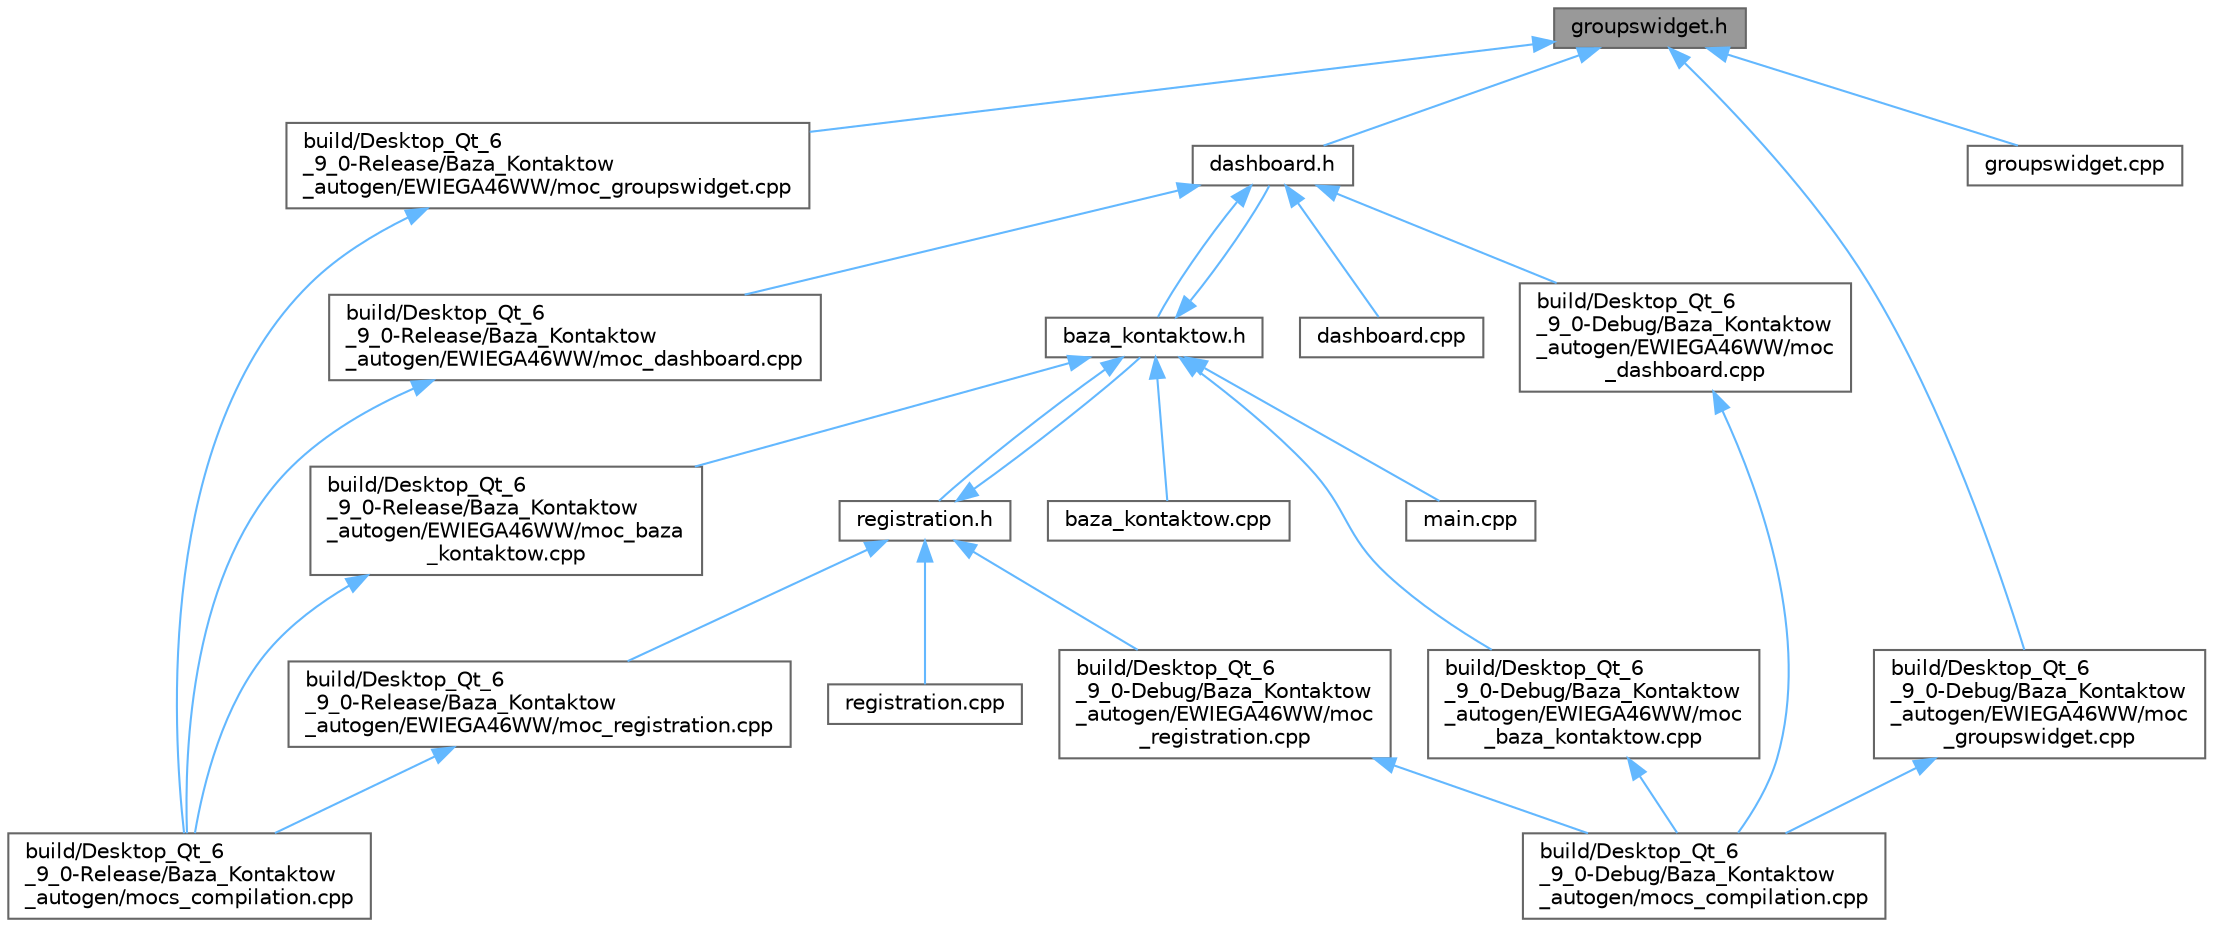 digraph "groupswidget.h"
{
 // LATEX_PDF_SIZE
  bgcolor="transparent";
  edge [fontname=Helvetica,fontsize=10,labelfontname=Helvetica,labelfontsize=10];
  node [fontname=Helvetica,fontsize=10,shape=box,height=0.2,width=0.4];
  Node1 [id="Node000001",label="groupswidget.h",height=0.2,width=0.4,color="gray40", fillcolor="grey60", style="filled", fontcolor="black",tooltip=" "];
  Node1 -> Node2 [id="edge1_Node000001_Node000002",dir="back",color="steelblue1",style="solid",tooltip=" "];
  Node2 [id="Node000002",label="build/Desktop_Qt_6\l_9_0-Debug/Baza_Kontaktow\l_autogen/EWIEGA46WW/moc\l_groupswidget.cpp",height=0.2,width=0.4,color="grey40", fillcolor="white", style="filled",URL="$Desktop__Qt__6__9__0-Debug_2Baza__Kontaktow__autogen_2EWIEGA46WW_2moc__groupswidget_8cpp.html",tooltip=" "];
  Node2 -> Node3 [id="edge2_Node000002_Node000003",dir="back",color="steelblue1",style="solid",tooltip=" "];
  Node3 [id="Node000003",label="build/Desktop_Qt_6\l_9_0-Debug/Baza_Kontaktow\l_autogen/mocs_compilation.cpp",height=0.2,width=0.4,color="grey40", fillcolor="white", style="filled",URL="$Desktop__Qt__6__9__0-Debug_2Baza__Kontaktow__autogen_2mocs__compilation_8cpp.html",tooltip=" "];
  Node1 -> Node4 [id="edge3_Node000001_Node000004",dir="back",color="steelblue1",style="solid",tooltip=" "];
  Node4 [id="Node000004",label="build/Desktop_Qt_6\l_9_0-Release/Baza_Kontaktow\l_autogen/EWIEGA46WW/moc_groupswidget.cpp",height=0.2,width=0.4,color="grey40", fillcolor="white", style="filled",URL="$Desktop__Qt__6__9__0-Release_2Baza__Kontaktow__autogen_2EWIEGA46WW_2moc__groupswidget_8cpp.html",tooltip=" "];
  Node4 -> Node5 [id="edge4_Node000004_Node000005",dir="back",color="steelblue1",style="solid",tooltip=" "];
  Node5 [id="Node000005",label="build/Desktop_Qt_6\l_9_0-Release/Baza_Kontaktow\l_autogen/mocs_compilation.cpp",height=0.2,width=0.4,color="grey40", fillcolor="white", style="filled",URL="$Desktop__Qt__6__9__0-Release_2Baza__Kontaktow__autogen_2mocs__compilation_8cpp.html",tooltip=" "];
  Node1 -> Node6 [id="edge5_Node000001_Node000006",dir="back",color="steelblue1",style="solid",tooltip=" "];
  Node6 [id="Node000006",label="dashboard.h",height=0.2,width=0.4,color="grey40", fillcolor="white", style="filled",URL="$dashboard_8h.html",tooltip=" "];
  Node6 -> Node7 [id="edge6_Node000006_Node000007",dir="back",color="steelblue1",style="solid",tooltip=" "];
  Node7 [id="Node000007",label="baza_kontaktow.h",height=0.2,width=0.4,color="grey40", fillcolor="white", style="filled",URL="$baza__kontaktow_8h.html",tooltip="Definicja klasy Baza_Kontaktow, głównego okna aplikacji, które pojawia się po uruchomieniu programu."];
  Node7 -> Node8 [id="edge7_Node000007_Node000008",dir="back",color="steelblue1",style="solid",tooltip=" "];
  Node8 [id="Node000008",label="baza_kontaktow.cpp",height=0.2,width=0.4,color="grey40", fillcolor="white", style="filled",URL="$baza__kontaktow_8cpp.html",tooltip=" "];
  Node7 -> Node9 [id="edge8_Node000007_Node000009",dir="back",color="steelblue1",style="solid",tooltip=" "];
  Node9 [id="Node000009",label="build/Desktop_Qt_6\l_9_0-Debug/Baza_Kontaktow\l_autogen/EWIEGA46WW/moc\l_baza_kontaktow.cpp",height=0.2,width=0.4,color="grey40", fillcolor="white", style="filled",URL="$Desktop__Qt__6__9__0-Debug_2Baza__Kontaktow__autogen_2EWIEGA46WW_2moc__baza__kontaktow_8cpp.html",tooltip=" "];
  Node9 -> Node3 [id="edge9_Node000009_Node000003",dir="back",color="steelblue1",style="solid",tooltip=" "];
  Node7 -> Node10 [id="edge10_Node000007_Node000010",dir="back",color="steelblue1",style="solid",tooltip=" "];
  Node10 [id="Node000010",label="build/Desktop_Qt_6\l_9_0-Release/Baza_Kontaktow\l_autogen/EWIEGA46WW/moc_baza\l_kontaktow.cpp",height=0.2,width=0.4,color="grey40", fillcolor="white", style="filled",URL="$Desktop__Qt__6__9__0-Release_2Baza__Kontaktow__autogen_2EWIEGA46WW_2moc__baza__kontaktow_8cpp.html",tooltip=" "];
  Node10 -> Node5 [id="edge11_Node000010_Node000005",dir="back",color="steelblue1",style="solid",tooltip=" "];
  Node7 -> Node6 [id="edge12_Node000007_Node000006",dir="back",color="steelblue1",style="solid",tooltip=" "];
  Node7 -> Node11 [id="edge13_Node000007_Node000011",dir="back",color="steelblue1",style="solid",tooltip=" "];
  Node11 [id="Node000011",label="main.cpp",height=0.2,width=0.4,color="grey40", fillcolor="white", style="filled",URL="$main_8cpp.html",tooltip=" "];
  Node7 -> Node12 [id="edge14_Node000007_Node000012",dir="back",color="steelblue1",style="solid",tooltip=" "];
  Node12 [id="Node000012",label="registration.h",height=0.2,width=0.4,color="grey40", fillcolor="white", style="filled",URL="$registration_8h.html",tooltip=" "];
  Node12 -> Node7 [id="edge15_Node000012_Node000007",dir="back",color="steelblue1",style="solid",tooltip=" "];
  Node12 -> Node13 [id="edge16_Node000012_Node000013",dir="back",color="steelblue1",style="solid",tooltip=" "];
  Node13 [id="Node000013",label="build/Desktop_Qt_6\l_9_0-Debug/Baza_Kontaktow\l_autogen/EWIEGA46WW/moc\l_registration.cpp",height=0.2,width=0.4,color="grey40", fillcolor="white", style="filled",URL="$Desktop__Qt__6__9__0-Debug_2Baza__Kontaktow__autogen_2EWIEGA46WW_2moc__registration_8cpp.html",tooltip=" "];
  Node13 -> Node3 [id="edge17_Node000013_Node000003",dir="back",color="steelblue1",style="solid",tooltip=" "];
  Node12 -> Node14 [id="edge18_Node000012_Node000014",dir="back",color="steelblue1",style="solid",tooltip=" "];
  Node14 [id="Node000014",label="build/Desktop_Qt_6\l_9_0-Release/Baza_Kontaktow\l_autogen/EWIEGA46WW/moc_registration.cpp",height=0.2,width=0.4,color="grey40", fillcolor="white", style="filled",URL="$Desktop__Qt__6__9__0-Release_2Baza__Kontaktow__autogen_2EWIEGA46WW_2moc__registration_8cpp.html",tooltip=" "];
  Node14 -> Node5 [id="edge19_Node000014_Node000005",dir="back",color="steelblue1",style="solid",tooltip=" "];
  Node12 -> Node15 [id="edge20_Node000012_Node000015",dir="back",color="steelblue1",style="solid",tooltip=" "];
  Node15 [id="Node000015",label="registration.cpp",height=0.2,width=0.4,color="grey40", fillcolor="white", style="filled",URL="$registration_8cpp.html",tooltip=" "];
  Node6 -> Node16 [id="edge21_Node000006_Node000016",dir="back",color="steelblue1",style="solid",tooltip=" "];
  Node16 [id="Node000016",label="build/Desktop_Qt_6\l_9_0-Debug/Baza_Kontaktow\l_autogen/EWIEGA46WW/moc\l_dashboard.cpp",height=0.2,width=0.4,color="grey40", fillcolor="white", style="filled",URL="$Desktop__Qt__6__9__0-Debug_2Baza__Kontaktow__autogen_2EWIEGA46WW_2moc__dashboard_8cpp.html",tooltip=" "];
  Node16 -> Node3 [id="edge22_Node000016_Node000003",dir="back",color="steelblue1",style="solid",tooltip=" "];
  Node6 -> Node17 [id="edge23_Node000006_Node000017",dir="back",color="steelblue1",style="solid",tooltip=" "];
  Node17 [id="Node000017",label="build/Desktop_Qt_6\l_9_0-Release/Baza_Kontaktow\l_autogen/EWIEGA46WW/moc_dashboard.cpp",height=0.2,width=0.4,color="grey40", fillcolor="white", style="filled",URL="$Desktop__Qt__6__9__0-Release_2Baza__Kontaktow__autogen_2EWIEGA46WW_2moc__dashboard_8cpp.html",tooltip=" "];
  Node17 -> Node5 [id="edge24_Node000017_Node000005",dir="back",color="steelblue1",style="solid",tooltip=" "];
  Node6 -> Node18 [id="edge25_Node000006_Node000018",dir="back",color="steelblue1",style="solid",tooltip=" "];
  Node18 [id="Node000018",label="dashboard.cpp",height=0.2,width=0.4,color="grey40", fillcolor="white", style="filled",URL="$dashboard_8cpp.html",tooltip=" "];
  Node1 -> Node19 [id="edge26_Node000001_Node000019",dir="back",color="steelblue1",style="solid",tooltip=" "];
  Node19 [id="Node000019",label="groupswidget.cpp",height=0.2,width=0.4,color="grey40", fillcolor="white", style="filled",URL="$groupswidget_8cpp.html",tooltip=" "];
}
